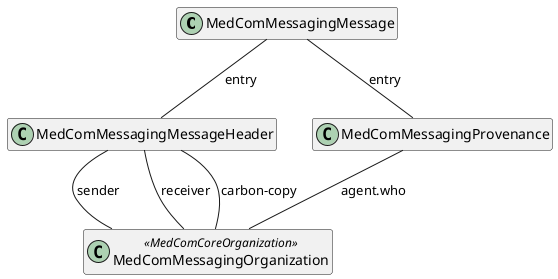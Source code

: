 @startuml MessagingModel

hide empty members

class "MedComMessagingMessage" as message
class "MedComMessagingMessageHeader" as messageHeader
class "MedComMessagingOrganization" as organization <<MedComCoreOrganization>>
class "MedComMessagingProvenance" as provenance

message -- messageHeader : "entry"
message -- provenance : "entry"

provenance -- organization : "agent.who"

messageHeader -- organization : "sender"
messageHeader -- organization : "receiver"
messageHeader -- organization : "carbon-copy"

@enduml